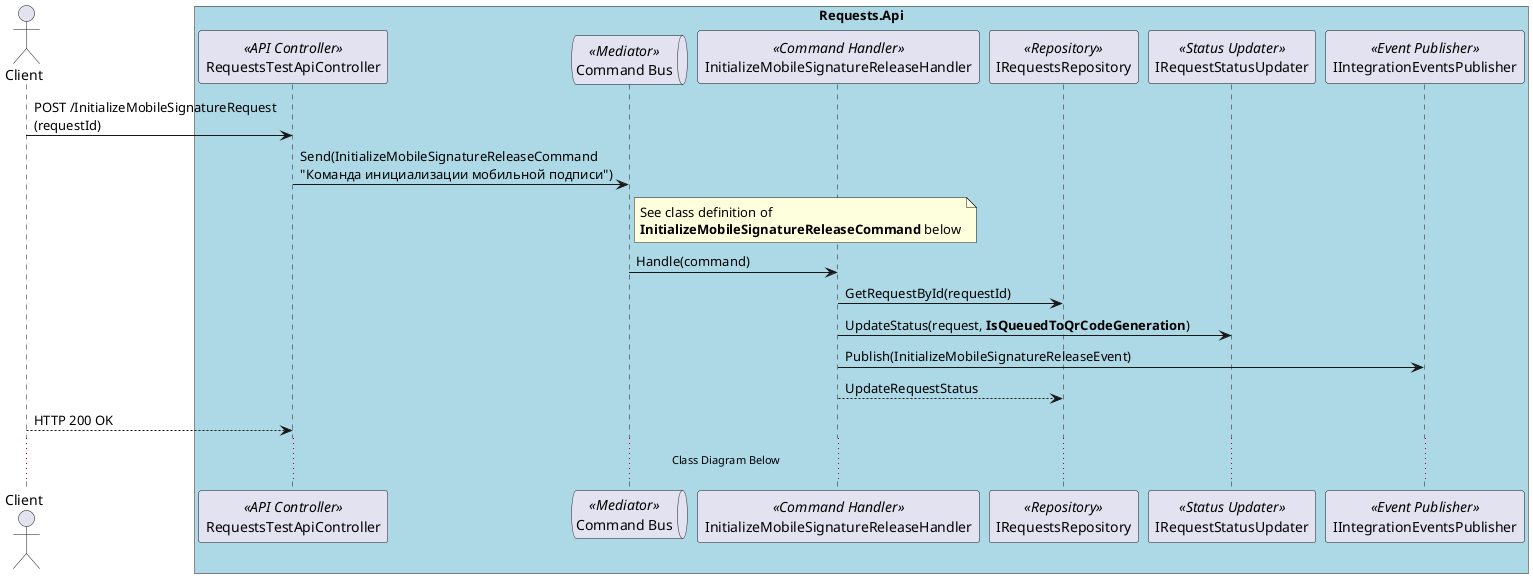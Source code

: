 @startuml seq
' Combined Sequence and Code Diagram

actor Client

box "Requests.Api" #LightBlue
  participant "RequestsTestApiController" as Controller <<API Controller>>
  queue "Command Bus" as CommandBus <<Mediator>>
  participant "InitializeMobileSignatureReleaseHandler" as Handler <<Command Handler>>
  participant "IRequestsRepository" as RequestsRepo <<Repository>>
  participant "IRequestStatusUpdater" as StatusUpdater <<Status Updater>>
  participant "IIntegrationEventsPublisher" as EventsPublisher <<Event Publisher>>
end box

' Sequence Diagram
Client -> Controller: POST /InitializeMobileSignatureRequest\n(requestId)
Controller -> CommandBus: Send(InitializeMobileSignatureReleaseCommand\n"Команда инициализации мобильной подписи")

note right of CommandBus
  See class definition of
  **InitializeMobileSignatureReleaseCommand** below
end note
CommandBus -> Handler: Handle(command)

Handler -> RequestsRepo: GetRequestById(requestId)
Handler -> StatusUpdater: UpdateStatus(request, **IsQueuedToQrCodeGeneration**)
Handler -> EventsPublisher: Publish(InitializeMobileSignatureReleaseEvent)
Handler --> RequestsRepo: UpdateRequestStatus

Controller <-- Client: HTTP 200 OK

... Class Diagram Below ...


'InitializeMobileSignatureReleaseHandler --> InitializeMobileSignatureReleaseCommand : Uses
'RequestsTestApiController --> InitializeMobileSignatureReleaseCommand : Creates

@enduml
